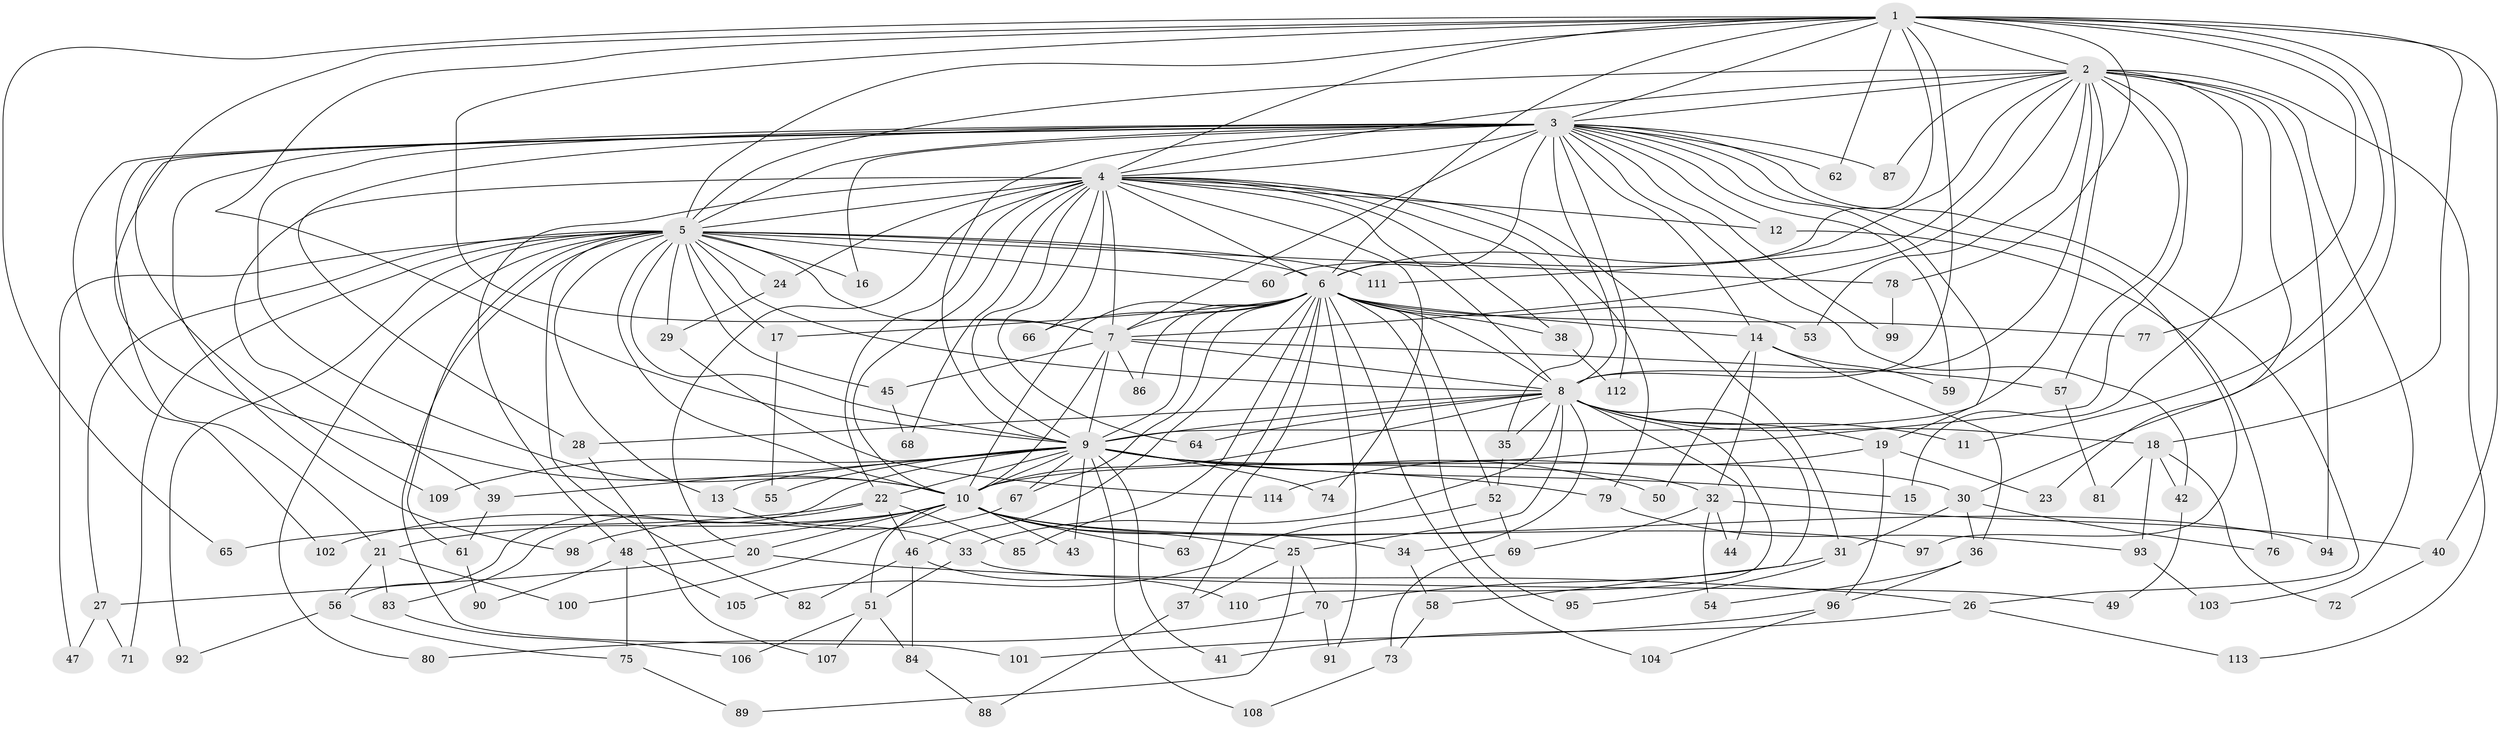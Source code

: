 // Generated by graph-tools (version 1.1) at 2025/01/03/09/25 03:01:26]
// undirected, 114 vertices, 253 edges
graph export_dot {
graph [start="1"]
  node [color=gray90,style=filled];
  1;
  2;
  3;
  4;
  5;
  6;
  7;
  8;
  9;
  10;
  11;
  12;
  13;
  14;
  15;
  16;
  17;
  18;
  19;
  20;
  21;
  22;
  23;
  24;
  25;
  26;
  27;
  28;
  29;
  30;
  31;
  32;
  33;
  34;
  35;
  36;
  37;
  38;
  39;
  40;
  41;
  42;
  43;
  44;
  45;
  46;
  47;
  48;
  49;
  50;
  51;
  52;
  53;
  54;
  55;
  56;
  57;
  58;
  59;
  60;
  61;
  62;
  63;
  64;
  65;
  66;
  67;
  68;
  69;
  70;
  71;
  72;
  73;
  74;
  75;
  76;
  77;
  78;
  79;
  80;
  81;
  82;
  83;
  84;
  85;
  86;
  87;
  88;
  89;
  90;
  91;
  92;
  93;
  94;
  95;
  96;
  97;
  98;
  99;
  100;
  101;
  102;
  103;
  104;
  105;
  106;
  107;
  108;
  109;
  110;
  111;
  112;
  113;
  114;
  1 -- 2;
  1 -- 3;
  1 -- 4;
  1 -- 5;
  1 -- 6;
  1 -- 7;
  1 -- 8;
  1 -- 9;
  1 -- 10;
  1 -- 11;
  1 -- 18;
  1 -- 30;
  1 -- 40;
  1 -- 60;
  1 -- 62;
  1 -- 65;
  1 -- 77;
  1 -- 78;
  2 -- 3;
  2 -- 4;
  2 -- 5;
  2 -- 6;
  2 -- 7;
  2 -- 8;
  2 -- 9;
  2 -- 10;
  2 -- 15;
  2 -- 23;
  2 -- 53;
  2 -- 57;
  2 -- 87;
  2 -- 94;
  2 -- 103;
  2 -- 111;
  2 -- 113;
  3 -- 4;
  3 -- 5;
  3 -- 6;
  3 -- 7;
  3 -- 8;
  3 -- 9;
  3 -- 10;
  3 -- 12;
  3 -- 14;
  3 -- 16;
  3 -- 19;
  3 -- 21;
  3 -- 26;
  3 -- 28;
  3 -- 42;
  3 -- 59;
  3 -- 62;
  3 -- 87;
  3 -- 97;
  3 -- 98;
  3 -- 99;
  3 -- 102;
  3 -- 109;
  3 -- 112;
  4 -- 5;
  4 -- 6;
  4 -- 7;
  4 -- 8;
  4 -- 9;
  4 -- 10;
  4 -- 12;
  4 -- 20;
  4 -- 22;
  4 -- 24;
  4 -- 31;
  4 -- 35;
  4 -- 38;
  4 -- 39;
  4 -- 48;
  4 -- 64;
  4 -- 66;
  4 -- 68;
  4 -- 74;
  4 -- 79;
  5 -- 6;
  5 -- 7;
  5 -- 8;
  5 -- 9;
  5 -- 10;
  5 -- 13;
  5 -- 16;
  5 -- 17;
  5 -- 24;
  5 -- 27;
  5 -- 29;
  5 -- 45;
  5 -- 47;
  5 -- 60;
  5 -- 61;
  5 -- 71;
  5 -- 78;
  5 -- 80;
  5 -- 82;
  5 -- 92;
  5 -- 101;
  5 -- 111;
  6 -- 7;
  6 -- 8;
  6 -- 9;
  6 -- 10;
  6 -- 14;
  6 -- 17;
  6 -- 37;
  6 -- 38;
  6 -- 46;
  6 -- 52;
  6 -- 53;
  6 -- 63;
  6 -- 66;
  6 -- 67;
  6 -- 77;
  6 -- 85;
  6 -- 86;
  6 -- 91;
  6 -- 95;
  6 -- 104;
  7 -- 8;
  7 -- 9;
  7 -- 10;
  7 -- 45;
  7 -- 57;
  7 -- 86;
  8 -- 9;
  8 -- 10;
  8 -- 11;
  8 -- 18;
  8 -- 19;
  8 -- 25;
  8 -- 28;
  8 -- 33;
  8 -- 34;
  8 -- 35;
  8 -- 44;
  8 -- 58;
  8 -- 64;
  8 -- 110;
  9 -- 10;
  9 -- 13;
  9 -- 15;
  9 -- 22;
  9 -- 30;
  9 -- 32;
  9 -- 39;
  9 -- 41;
  9 -- 43;
  9 -- 50;
  9 -- 55;
  9 -- 56;
  9 -- 67;
  9 -- 74;
  9 -- 79;
  9 -- 108;
  9 -- 109;
  10 -- 20;
  10 -- 21;
  10 -- 25;
  10 -- 34;
  10 -- 43;
  10 -- 48;
  10 -- 51;
  10 -- 63;
  10 -- 94;
  10 -- 97;
  10 -- 100;
  10 -- 102;
  12 -- 76;
  13 -- 33;
  14 -- 32;
  14 -- 36;
  14 -- 50;
  14 -- 59;
  17 -- 55;
  18 -- 42;
  18 -- 72;
  18 -- 81;
  18 -- 93;
  19 -- 23;
  19 -- 96;
  19 -- 114;
  20 -- 26;
  20 -- 27;
  21 -- 56;
  21 -- 83;
  21 -- 100;
  22 -- 46;
  22 -- 65;
  22 -- 83;
  22 -- 85;
  24 -- 29;
  25 -- 37;
  25 -- 70;
  25 -- 89;
  26 -- 41;
  26 -- 113;
  27 -- 47;
  27 -- 71;
  28 -- 107;
  29 -- 114;
  30 -- 31;
  30 -- 36;
  30 -- 76;
  31 -- 70;
  31 -- 95;
  32 -- 40;
  32 -- 44;
  32 -- 54;
  32 -- 69;
  33 -- 49;
  33 -- 51;
  34 -- 58;
  35 -- 52;
  36 -- 54;
  36 -- 96;
  37 -- 88;
  38 -- 112;
  39 -- 61;
  40 -- 72;
  42 -- 49;
  45 -- 68;
  46 -- 82;
  46 -- 84;
  46 -- 110;
  48 -- 75;
  48 -- 90;
  48 -- 105;
  51 -- 84;
  51 -- 106;
  51 -- 107;
  52 -- 69;
  52 -- 105;
  56 -- 75;
  56 -- 92;
  57 -- 81;
  58 -- 73;
  61 -- 90;
  67 -- 98;
  69 -- 73;
  70 -- 80;
  70 -- 91;
  73 -- 108;
  75 -- 89;
  78 -- 99;
  79 -- 93;
  83 -- 106;
  84 -- 88;
  93 -- 103;
  96 -- 101;
  96 -- 104;
}
